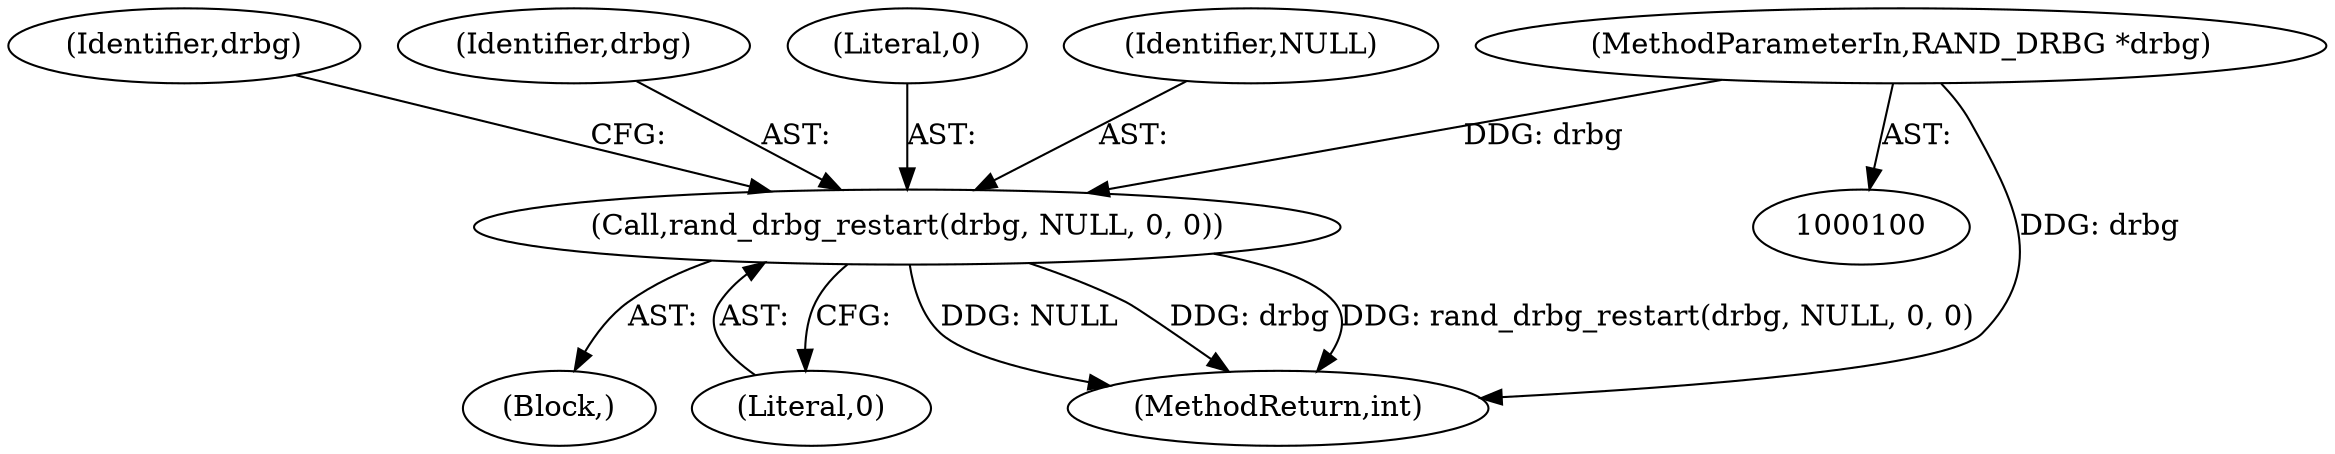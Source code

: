 digraph "0_openssl_1b0fe00e2704b5e20334a16d3c9099d1ba2ef1be_0@API" {
"1000120" [label="(Call,rand_drbg_restart(drbg, NULL, 0, 0))"];
"1000101" [label="(MethodParameterIn,RAND_DRBG *drbg)"];
"1000120" [label="(Call,rand_drbg_restart(drbg, NULL, 0, 0))"];
"1000124" [label="(Literal,0)"];
"1000128" [label="(Identifier,drbg)"];
"1000101" [label="(MethodParameterIn,RAND_DRBG *drbg)"];
"1000121" [label="(Identifier,drbg)"];
"1000119" [label="(Block,)"];
"1000193" [label="(MethodReturn,int)"];
"1000123" [label="(Literal,0)"];
"1000122" [label="(Identifier,NULL)"];
"1000120" -> "1000119"  [label="AST: "];
"1000120" -> "1000124"  [label="CFG: "];
"1000121" -> "1000120"  [label="AST: "];
"1000122" -> "1000120"  [label="AST: "];
"1000123" -> "1000120"  [label="AST: "];
"1000124" -> "1000120"  [label="AST: "];
"1000128" -> "1000120"  [label="CFG: "];
"1000120" -> "1000193"  [label="DDG: drbg"];
"1000120" -> "1000193"  [label="DDG: rand_drbg_restart(drbg, NULL, 0, 0)"];
"1000120" -> "1000193"  [label="DDG: NULL"];
"1000101" -> "1000120"  [label="DDG: drbg"];
"1000101" -> "1000100"  [label="AST: "];
"1000101" -> "1000193"  [label="DDG: drbg"];
}
